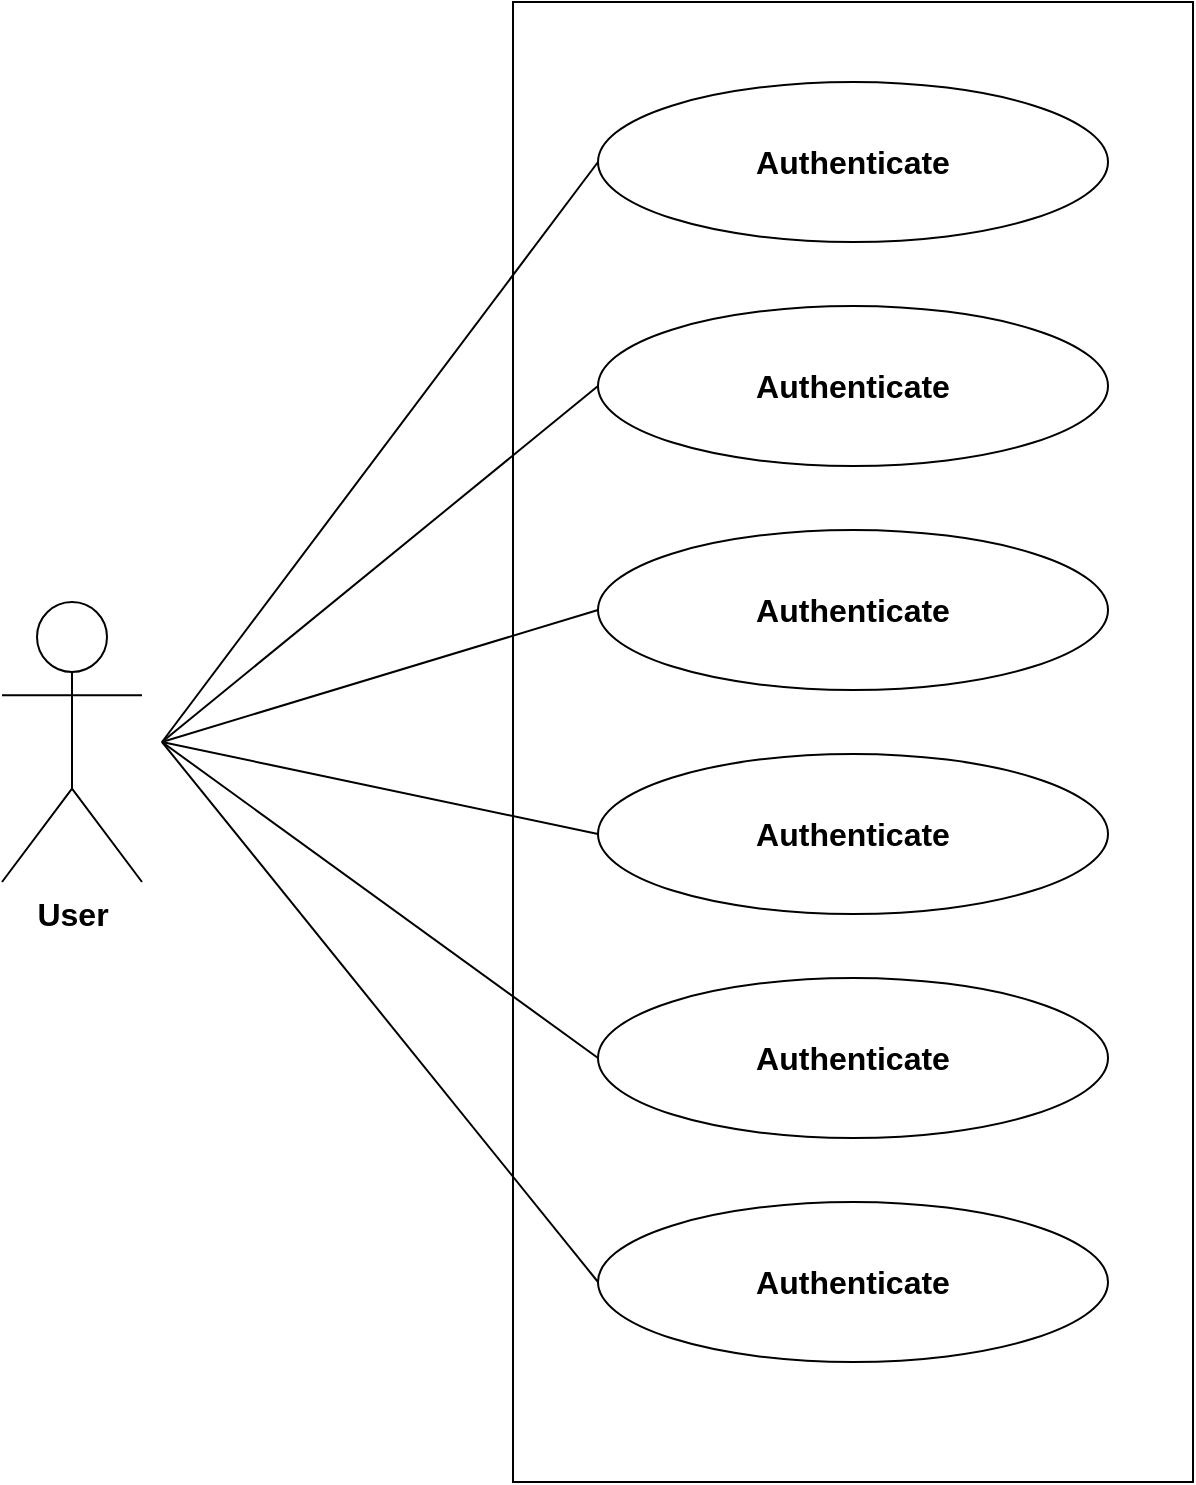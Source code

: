 <mxfile version="23.1.5" type="github">
  <diagram name="Page-1" id="EYNK9CcC0-TPG7jP4S-k">
    <mxGraphModel dx="1500" dy="746" grid="1" gridSize="10" guides="1" tooltips="1" connect="1" arrows="1" fold="1" page="1" pageScale="1" pageWidth="850" pageHeight="1100" math="0" shadow="0">
      <root>
        <mxCell id="0" />
        <mxCell id="1" parent="0" />
        <mxCell id="EXyFGEwBNgROIyMvd99T-15" value="" style="rounded=0;whiteSpace=wrap;html=1;" vertex="1" parent="1">
          <mxGeometry x="255.5" y="60" width="340" height="740" as="geometry" />
        </mxCell>
        <mxCell id="EXyFGEwBNgROIyMvd99T-1" value="&lt;font style=&quot;font-size: 16px;&quot;&gt;&lt;b&gt;Authenticate&lt;/b&gt;&lt;/font&gt;" style="ellipse;whiteSpace=wrap;html=1;" vertex="1" parent="1">
          <mxGeometry x="298" y="100" width="255" height="80" as="geometry" />
        </mxCell>
        <mxCell id="EXyFGEwBNgROIyMvd99T-6" value="&lt;font style=&quot;font-size: 16px;&quot;&gt;&lt;b&gt;Authenticate&lt;/b&gt;&lt;/font&gt;" style="ellipse;whiteSpace=wrap;html=1;" vertex="1" parent="1">
          <mxGeometry x="298" y="436" width="255" height="80" as="geometry" />
        </mxCell>
        <mxCell id="EXyFGEwBNgROIyMvd99T-7" value="&lt;font style=&quot;font-size: 16px;&quot;&gt;&lt;b&gt;Authenticate&lt;/b&gt;&lt;/font&gt;" style="ellipse;whiteSpace=wrap;html=1;" vertex="1" parent="1">
          <mxGeometry x="298" y="660" width="255" height="80" as="geometry" />
        </mxCell>
        <mxCell id="EXyFGEwBNgROIyMvd99T-8" value="&lt;font style=&quot;font-size: 16px;&quot;&gt;&lt;b&gt;Authenticate&lt;/b&gt;&lt;/font&gt;" style="ellipse;whiteSpace=wrap;html=1;" vertex="1" parent="1">
          <mxGeometry x="298" y="548" width="255" height="80" as="geometry" />
        </mxCell>
        <mxCell id="EXyFGEwBNgROIyMvd99T-9" value="&lt;font style=&quot;font-size: 16px;&quot;&gt;&lt;b&gt;Authenticate&lt;/b&gt;&lt;/font&gt;" style="ellipse;whiteSpace=wrap;html=1;" vertex="1" parent="1">
          <mxGeometry x="298" y="212" width="255" height="80" as="geometry" />
        </mxCell>
        <mxCell id="EXyFGEwBNgROIyMvd99T-10" value="&lt;font style=&quot;font-size: 16px;&quot;&gt;&lt;b&gt;Authenticate&lt;/b&gt;&lt;/font&gt;" style="ellipse;whiteSpace=wrap;html=1;" vertex="1" parent="1">
          <mxGeometry x="298" y="324" width="255" height="80" as="geometry" />
        </mxCell>
        <mxCell id="EXyFGEwBNgROIyMvd99T-16" value="&lt;b&gt;&lt;font style=&quot;font-size: 16px;&quot;&gt;User&lt;/font&gt;&lt;/b&gt;" style="shape=umlActor;verticalLabelPosition=bottom;verticalAlign=top;html=1;outlineConnect=0;" vertex="1" parent="1">
          <mxGeometry y="360" width="70" height="140" as="geometry" />
        </mxCell>
        <mxCell id="EXyFGEwBNgROIyMvd99T-19" value="" style="endArrow=none;html=1;rounded=0;entryX=0;entryY=0.5;entryDx=0;entryDy=0;" edge="1" parent="1" target="EXyFGEwBNgROIyMvd99T-1">
          <mxGeometry width="50" height="50" relative="1" as="geometry">
            <mxPoint x="80" y="430" as="sourcePoint" />
            <mxPoint x="160" y="400" as="targetPoint" />
          </mxGeometry>
        </mxCell>
        <mxCell id="EXyFGEwBNgROIyMvd99T-20" value="" style="endArrow=none;html=1;rounded=0;entryX=0;entryY=0.5;entryDx=0;entryDy=0;" edge="1" parent="1" target="EXyFGEwBNgROIyMvd99T-9">
          <mxGeometry width="50" height="50" relative="1" as="geometry">
            <mxPoint x="80" y="430" as="sourcePoint" />
            <mxPoint x="308" y="150" as="targetPoint" />
          </mxGeometry>
        </mxCell>
        <mxCell id="EXyFGEwBNgROIyMvd99T-21" value="" style="endArrow=none;html=1;rounded=0;entryX=0;entryY=0.5;entryDx=0;entryDy=0;" edge="1" parent="1" target="EXyFGEwBNgROIyMvd99T-10">
          <mxGeometry width="50" height="50" relative="1" as="geometry">
            <mxPoint x="80" y="430" as="sourcePoint" />
            <mxPoint x="308" y="262" as="targetPoint" />
          </mxGeometry>
        </mxCell>
        <mxCell id="EXyFGEwBNgROIyMvd99T-22" value="" style="endArrow=none;html=1;rounded=0;entryX=0;entryY=0.5;entryDx=0;entryDy=0;" edge="1" parent="1" target="EXyFGEwBNgROIyMvd99T-6">
          <mxGeometry width="50" height="50" relative="1" as="geometry">
            <mxPoint x="80" y="430" as="sourcePoint" />
            <mxPoint x="308" y="374" as="targetPoint" />
          </mxGeometry>
        </mxCell>
        <mxCell id="EXyFGEwBNgROIyMvd99T-25" value="" style="endArrow=none;html=1;rounded=0;entryX=0;entryY=0.5;entryDx=0;entryDy=0;" edge="1" parent="1" target="EXyFGEwBNgROIyMvd99T-8">
          <mxGeometry width="50" height="50" relative="1" as="geometry">
            <mxPoint x="80" y="430" as="sourcePoint" />
            <mxPoint x="308" y="486" as="targetPoint" />
          </mxGeometry>
        </mxCell>
        <mxCell id="EXyFGEwBNgROIyMvd99T-26" value="" style="endArrow=none;html=1;rounded=0;entryX=0;entryY=0.5;entryDx=0;entryDy=0;" edge="1" parent="1" target="EXyFGEwBNgROIyMvd99T-7">
          <mxGeometry width="50" height="50" relative="1" as="geometry">
            <mxPoint x="80" y="430" as="sourcePoint" />
            <mxPoint x="308" y="598" as="targetPoint" />
          </mxGeometry>
        </mxCell>
      </root>
    </mxGraphModel>
  </diagram>
</mxfile>
